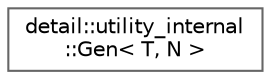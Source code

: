 digraph "Gráfico de jerarquía de clases"
{
 // LATEX_PDF_SIZE
  bgcolor="transparent";
  edge [fontname=Helvetica,fontsize=10,labelfontname=Helvetica,labelfontsize=10];
  node [fontname=Helvetica,fontsize=10,shape=box,height=0.2,width=0.4];
  rankdir="LR";
  Node0 [id="Node000000",label="detail::utility_internal\l::Gen\< T, N \>",height=0.2,width=0.4,color="grey40", fillcolor="white", style="filled",URL="$structdetail_1_1utility__internal_1_1_gen.html",tooltip=" "];
}
